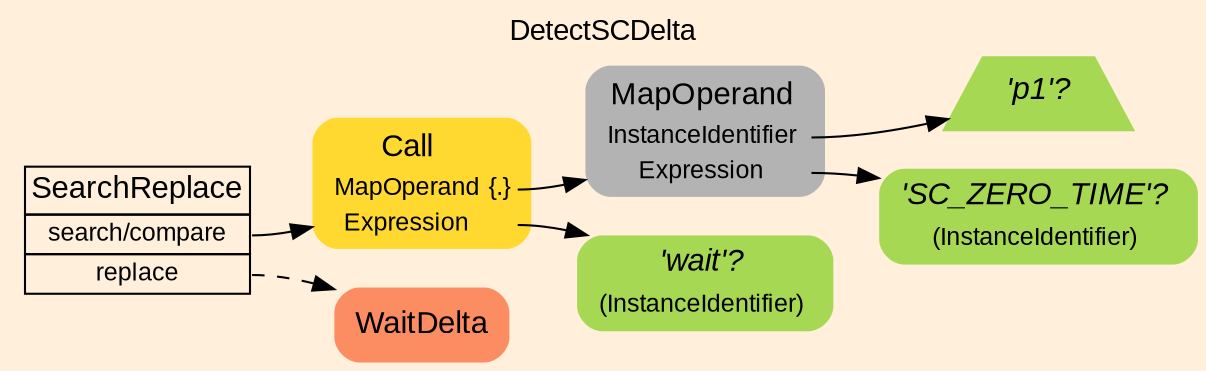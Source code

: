 digraph "DetectSCDelta" {
label = "DetectSCDelta"
labelloc = t
graph [
    rankdir = "LR"
    ranksep = 0.3
    bgcolor = antiquewhite1
    color = black
    fontcolor = black
    fontname = "Arial"
];
node [
    fontname = "Arial"
];
edge [
    fontname = "Arial"
];

// -------------------- transformation figure --------------------
// -------- block CR#B-4-2 ----------
"CR#B-4-2" [
    shape = "plaintext"
    fillcolor = antiquewhite1
    fontsize = "12"
    fontcolor = black
    label = <<TABLE BORDER="0" CELLBORDER="1" CELLSPACING="0">
     <TR><TD><FONT POINT-SIZE="15" COLOR="black">SearchReplace</FONT></TD></TR>
     <TR><TD PORT="port0"><FONT POINT-SIZE="12" COLOR="black">search/compare</FONT></TD></TR>
     <TR><TD PORT="port1"><FONT POINT-SIZE="12" COLOR="black">replace</FONT></TD></TR>
    </TABLE>>
    style = "filled"
    color = black
];

// -------- block #B-2-45 ----------
"#B-2-45" [
    shape = "plaintext"
    fillcolor = "/set28/6"
    fontsize = "12"
    fontcolor = black
    label = <<TABLE BORDER="0" CELLBORDER="0" CELLSPACING="0">
     <TR><TD><FONT POINT-SIZE="15" COLOR="black">Call</FONT></TD></TR>
     <TR><TD><FONT POINT-SIZE="12" COLOR="black">MapOperand</FONT></TD><TD PORT="port0"><FONT POINT-SIZE="12" COLOR="black">{.}</FONT></TD></TR>
     <TR><TD><FONT POINT-SIZE="12" COLOR="black">Expression</FONT></TD><TD PORT="port1"></TD></TR>
    </TABLE>>
    style = "rounded,filled"
];

// -------- block #B-2-46 ----------
"#B-2-46" [
    shape = "plaintext"
    fillcolor = "/set28/8"
    fontsize = "12"
    fontcolor = black
    label = <<TABLE BORDER="0" CELLBORDER="0" CELLSPACING="0">
     <TR><TD><FONT POINT-SIZE="15" COLOR="black">MapOperand</FONT></TD></TR>
     <TR><TD><FONT POINT-SIZE="12" COLOR="black">InstanceIdentifier</FONT></TD><TD PORT="port0"></TD></TR>
     <TR><TD><FONT POINT-SIZE="12" COLOR="black">Expression</FONT></TD><TD PORT="port1"></TD></TR>
    </TABLE>>
    style = "rounded,filled"
];

// -------- block #B-2-48 ----------
"#B-2-48" [
    shape = "trapezium"
    fillcolor = "/set28/5"
    fontsize = "12"
    fontcolor = black
    label = <<FONT POINT-SIZE="15" COLOR="black"><I>'p1'?</I></FONT>>
    style = "filled"
    penwidth = 0.0
];

// -------- block #B-2-49 ----------
"#B-2-49" [
    shape = "plaintext"
    fillcolor = "/set28/5"
    fontsize = "12"
    fontcolor = black
    label = <<TABLE BORDER="0" CELLBORDER="0" CELLSPACING="0">
     <TR><TD><FONT POINT-SIZE="15" COLOR="black"><I>'SC_ZERO_TIME'?</I></FONT></TD></TR>
     <TR><TD><FONT POINT-SIZE="12" COLOR="black">(InstanceIdentifier)</FONT></TD><TD PORT="port0"></TD></TR>
    </TABLE>>
    style = "rounded,filled"
];

// -------- block #B-2-47 ----------
"#B-2-47" [
    shape = "plaintext"
    fillcolor = "/set28/5"
    fontsize = "12"
    fontcolor = black
    label = <<TABLE BORDER="0" CELLBORDER="0" CELLSPACING="0">
     <TR><TD><FONT POINT-SIZE="15" COLOR="black"><I>'wait'?</I></FONT></TD></TR>
     <TR><TD><FONT POINT-SIZE="12" COLOR="black">(InstanceIdentifier)</FONT></TD><TD PORT="port0"></TD></TR>
    </TABLE>>
    style = "rounded,filled"
];

// -------- block #B-2-44 ----------
"#B-2-44" [
    shape = "plaintext"
    fillcolor = "/set28/2"
    fontsize = "12"
    fontcolor = black
    label = <<TABLE BORDER="0" CELLBORDER="0" CELLSPACING="0">
     <TR><TD><FONT POINT-SIZE="15" COLOR="black">WaitDelta</FONT></TD></TR>
    </TABLE>>
    style = "rounded,filled"
];

"CR#B-4-2":port0 -> "#B-2-45" [
    color = black
    fontcolor = black
];

"CR#B-4-2":port1 -> "#B-2-44" [
    style="dashed"
    color = black
    fontcolor = black
];

"#B-2-45":port0 -> "#B-2-46" [
    color = black
    fontcolor = black
];

"#B-2-45":port1 -> "#B-2-47" [
    color = black
    fontcolor = black
];

"#B-2-46":port0 -> "#B-2-48" [
    color = black
    fontcolor = black
];

"#B-2-46":port1 -> "#B-2-49" [
    color = black
    fontcolor = black
];


}
